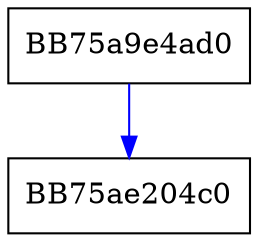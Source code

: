 digraph GetTokenInformation_shim {
  node [shape="box"];
  graph [splines=ortho];
  BB75a9e4ad0 -> BB75ae204c0 [color="blue"];
}